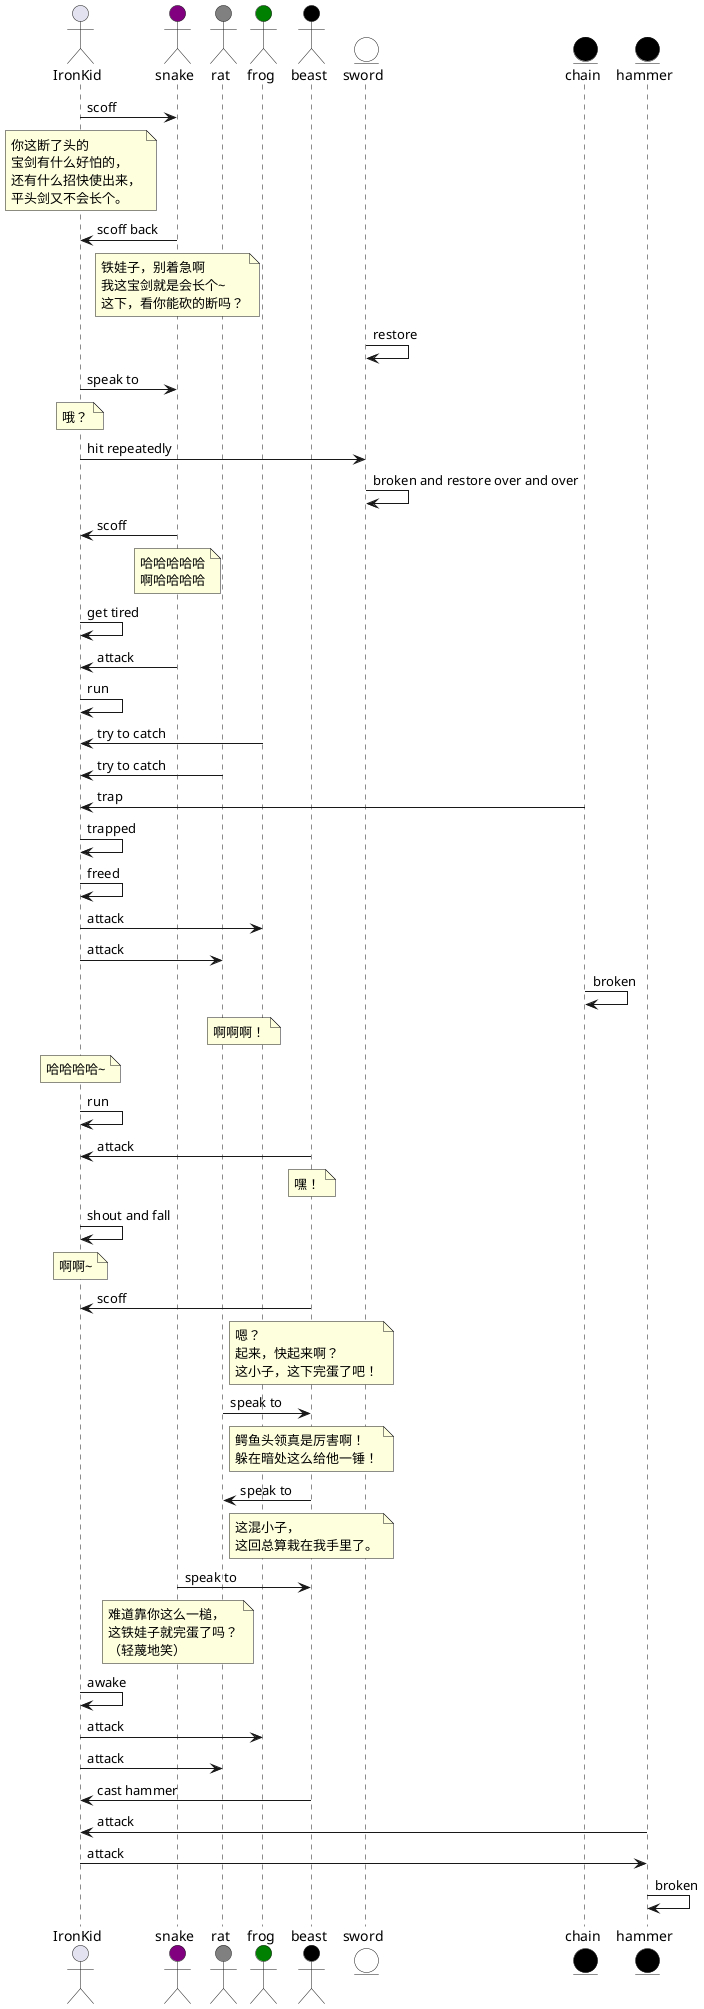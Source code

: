@startuml timeline
actor IronKid as IronKid
actor snake as snake #Purple
actor rat as rat #Gray
actor frog as frog #Green
actor beast as beast #Black
entity sword as sword #White
entity chain as chain #Black
entity hammer as hammer#Black
IronKid -> snake : scoff
note over IronKid 
你这断了头的
宝剑有什么好怕的，
还有什么招快使出来，
平头剑又不会长个。 
end note
snake -> IronKid :  scoff back
note over snake
铁娃子，别着急啊
我这宝剑就是会长个~
这下，看你能砍的断吗？
end note
sword -> sword : restore
IronKid -> snake : speak to
note over IronKid
哦？
end note
IronKid -> sword : hit repeatedly
sword -> sword : broken and restore over and over
snake -> IronKid : scoff
note over snake
哈哈哈哈哈
啊哈哈哈哈
end note
IronKid -> IronKid : get tired
snake -> IronKid : attack
IronKid -> IronKid : run
frog -> IronKid : try to catch
rat -> IronKid : try to catch
chain -> IronKid : trap
IronKid -> IronKid : trapped
IronKid -> IronKid : freed
IronKid -> frog : attack
IronKid -> rat : attack
chain -> chain : broken
note over frog,rat
啊啊啊！
end note
note over IronKid
哈哈哈哈~
end note
IronKid -> IronKid:run
beast -> IronKid : attack
note over beast
嘿！
end note
IronKid -> IronKid : shout and fall
note over IronKid
啊啊~
end note
beast -> IronKid : scoff
note over beast
嗯？
起来，快起来啊？
这小子，这下完蛋了吧！
end note
rat -> beast:speak to
note over beast
鳄鱼头领真是厉害啊！
躲在暗处这么给他一锤！
end note
beast -> rat:speak to
note over beast
这混小子，
这回总算栽在我手里了。
end note
snake -> beast : speak to
note over snake
难道靠你这么一槌，
这铁娃子就完蛋了吗？
（轻蔑地笑）
end note
IronKid -> IronKid : awake
IronKid -> frog : attack
IronKid -> rat:attack
beast -> IronKid: cast hammer
hammer -> IronKid:attack
IronKid -> hammer:attack
hammer -> hammer:broken
@enduml